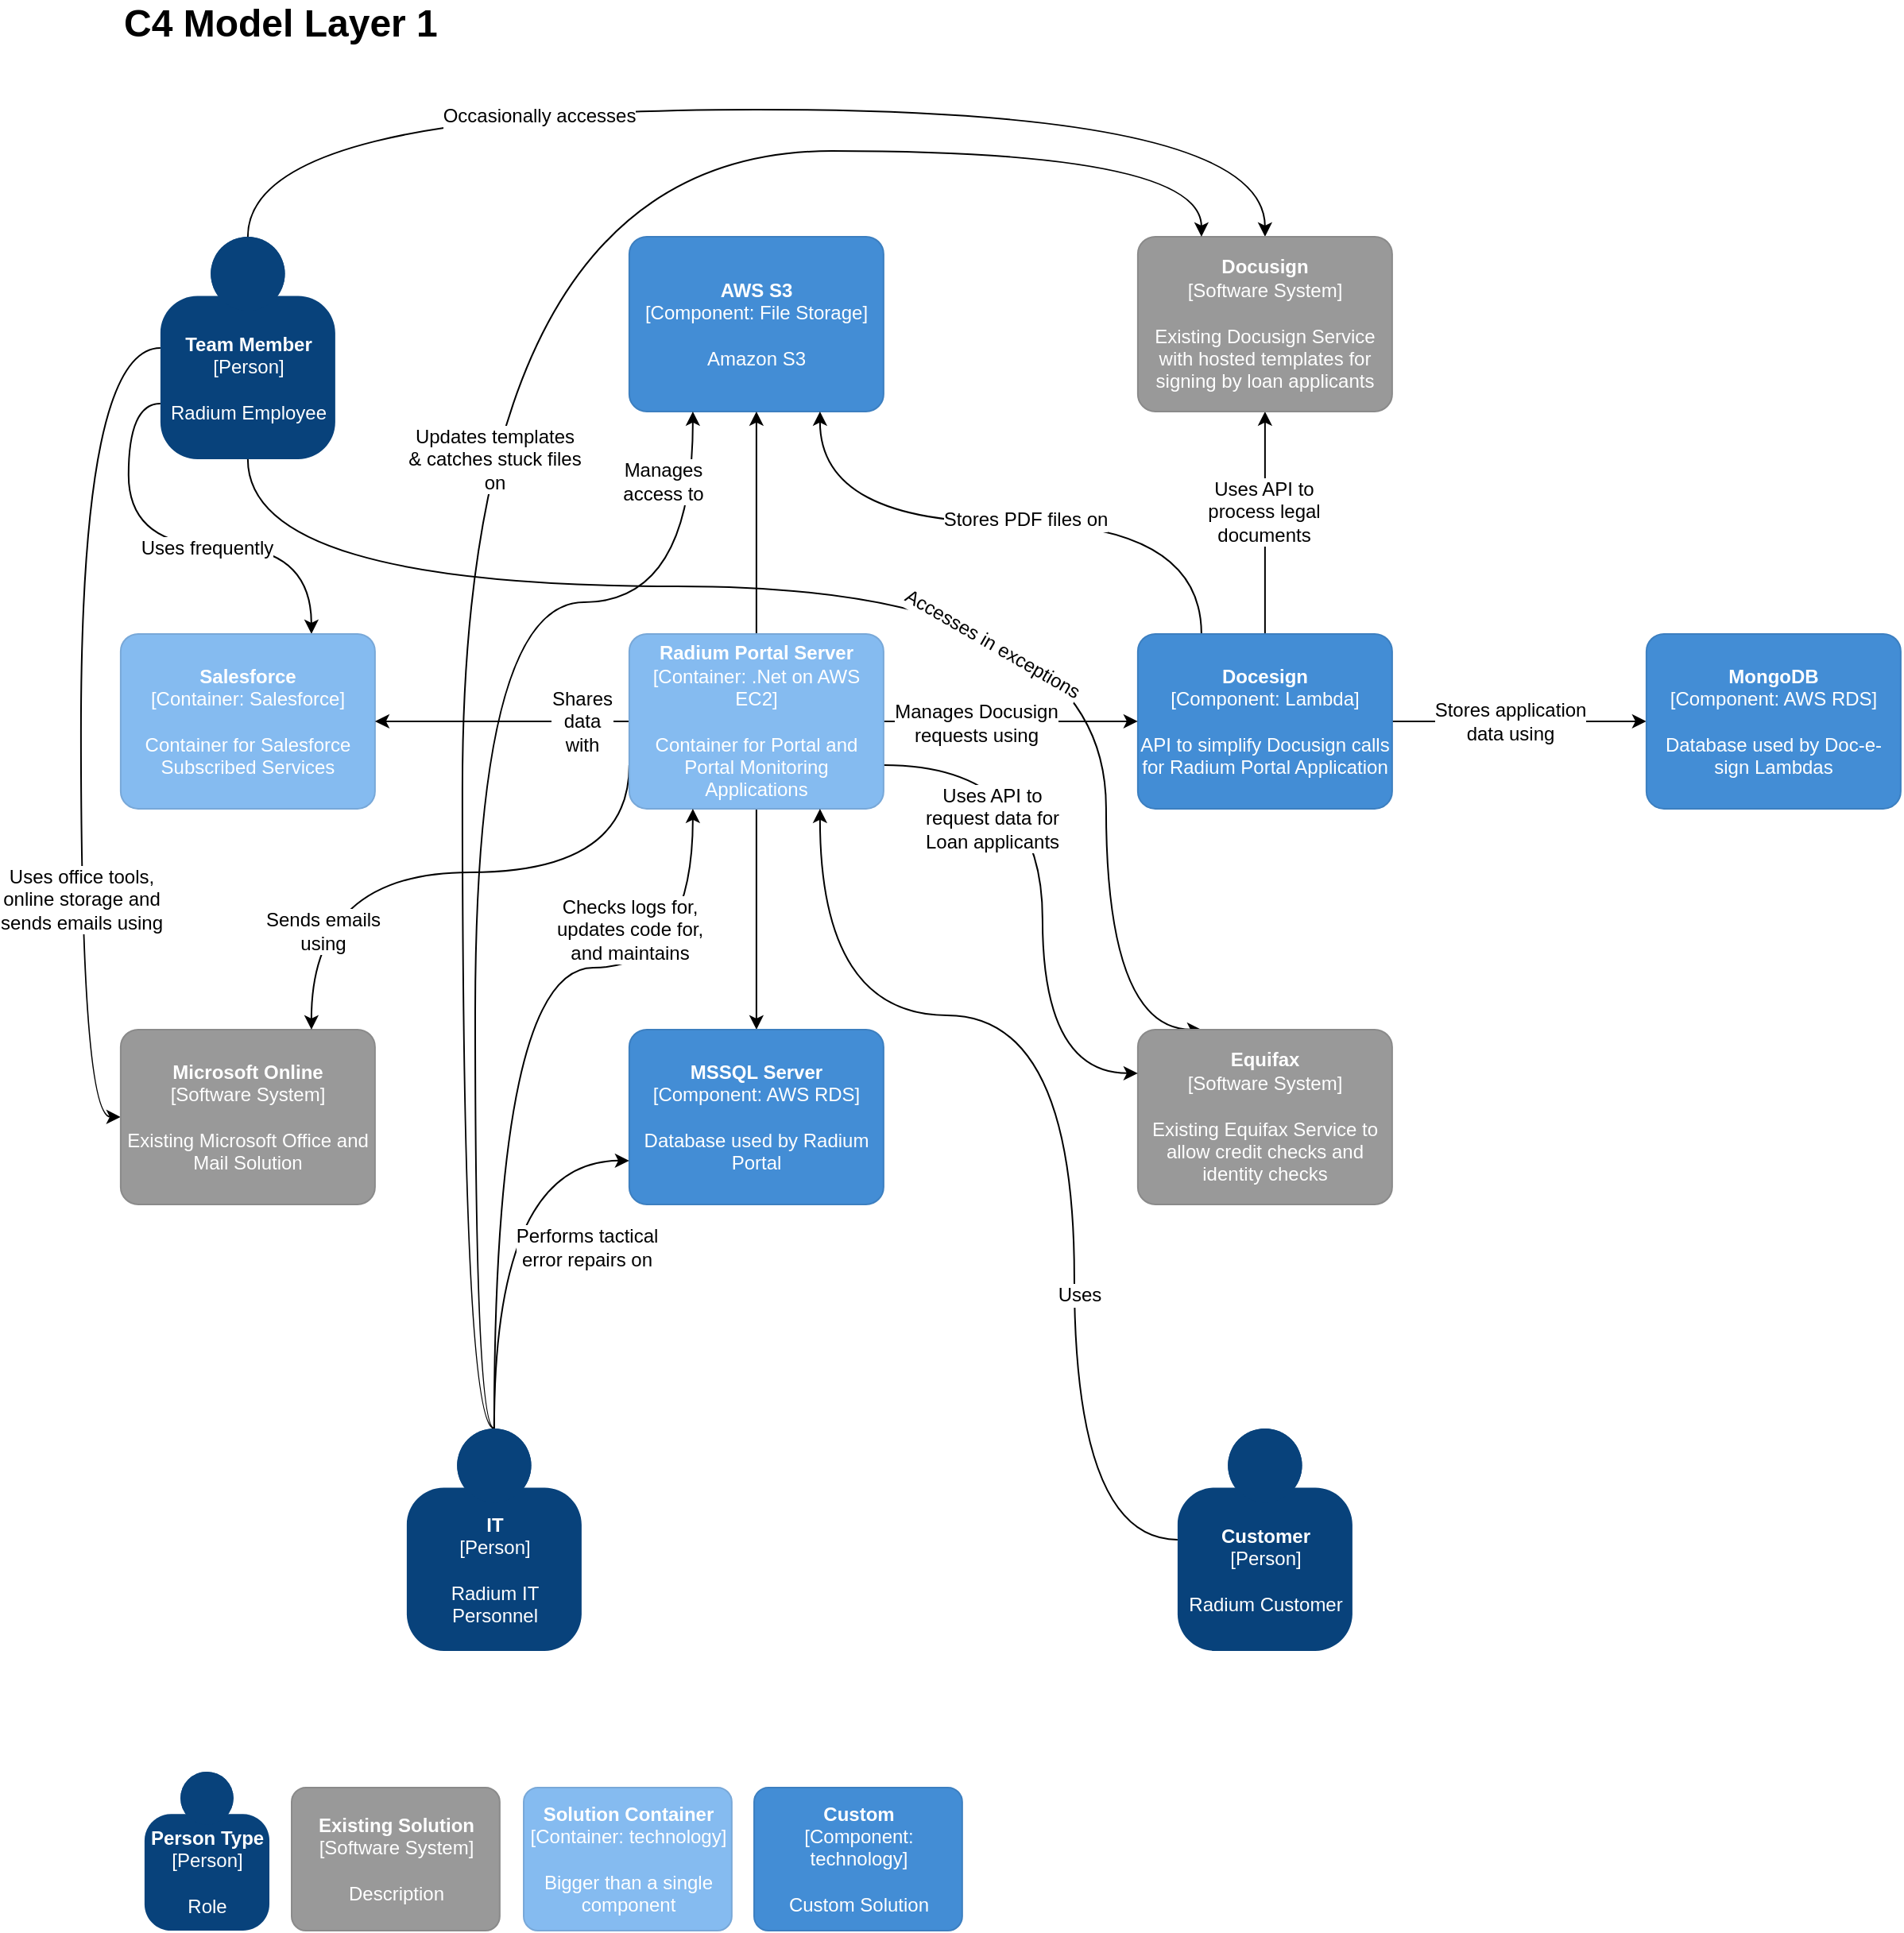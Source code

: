 <mxfile version="13.9.9" type="github" pages="2">
  <diagram id="6a731a19-8d31-9384-78a2-239565b7b9f0" name="Layer 1">
    <mxGraphModel dx="2564" dy="1909" grid="1" gridSize="10" guides="1" tooltips="1" connect="1" arrows="1" fold="1" page="1" pageScale="1" pageWidth="1169" pageHeight="827" background="#ffffff" math="0" shadow="0">
      <root>
        <mxCell id="0" />
        <mxCell id="1" parent="0" />
        <mxCell id="bhuwDCWxhDeShvpSnMYi-29" style="edgeStyle=orthogonalEdgeStyle;curved=1;rounded=0;orthogonalLoop=1;jettySize=auto;html=1;exitX=0;exitY=0.75;exitDx=0;exitDy=0;exitPerimeter=0;entryX=0.75;entryY=0;entryDx=0;entryDy=0;entryPerimeter=0;startArrow=none;startFill=0;endArrow=classic;endFill=1;" edge="1" parent="1" source="IgGYjZkhIUAj17sx0JQ3-1780" target="IgGYjZkhIUAj17sx0JQ3-1794">
          <mxGeometry relative="1" as="geometry" />
        </mxCell>
        <mxCell id="PBUgpTxRqVu0yyWiaOzw-13" value="Uses frequently" style="edgeLabel;html=1;align=center;verticalAlign=middle;resizable=0;points=[];fontSize=12;" vertex="1" connectable="0" parent="bhuwDCWxhDeShvpSnMYi-29">
          <mxGeometry x="-0.105" y="15" relative="1" as="geometry">
            <mxPoint x="33.52" y="16.12" as="offset" />
          </mxGeometry>
        </mxCell>
        <mxCell id="bhuwDCWxhDeShvpSnMYi-30" style="edgeStyle=orthogonalEdgeStyle;curved=1;rounded=0;orthogonalLoop=1;jettySize=auto;html=1;exitX=0.5;exitY=1;exitDx=0;exitDy=0;exitPerimeter=0;entryX=0.25;entryY=0;entryDx=0;entryDy=0;entryPerimeter=0;startArrow=none;startFill=0;endArrow=classic;endFill=1;" edge="1" parent="1" source="IgGYjZkhIUAj17sx0JQ3-1780" target="IgGYjZkhIUAj17sx0JQ3-1792">
          <mxGeometry relative="1" as="geometry">
            <Array as="points">
              <mxPoint x="116.94" y="-256.06" />
              <mxPoint x="656.94" y="-256.06" />
              <mxPoint x="656.94" y="22.94" />
            </Array>
          </mxGeometry>
        </mxCell>
        <mxCell id="PBUgpTxRqVu0yyWiaOzw-3" value="Accesses in exceptions" style="edgeLabel;html=1;align=center;verticalAlign=middle;resizable=0;points=[];fontSize=12;rotation=30;" vertex="1" connectable="0" parent="bhuwDCWxhDeShvpSnMYi-30">
          <mxGeometry x="0.094" y="-22" relative="1" as="geometry">
            <mxPoint x="23.41" y="14.06" as="offset" />
          </mxGeometry>
        </mxCell>
        <mxCell id="bhuwDCWxhDeShvpSnMYi-33" style="edgeStyle=orthogonalEdgeStyle;curved=1;rounded=0;orthogonalLoop=1;jettySize=auto;html=1;exitX=0.5;exitY=0;exitDx=0;exitDy=0;exitPerimeter=0;entryX=0.5;entryY=0;entryDx=0;entryDy=0;entryPerimeter=0;startArrow=none;startFill=0;endArrow=classic;endFill=1;" edge="1" parent="1" source="IgGYjZkhIUAj17sx0JQ3-1780" target="IgGYjZkhIUAj17sx0JQ3-1791">
          <mxGeometry relative="1" as="geometry">
            <Array as="points">
              <mxPoint x="116.94" y="-556.06" />
              <mxPoint x="756.94" y="-556.06" />
            </Array>
          </mxGeometry>
        </mxCell>
        <mxCell id="PBUgpTxRqVu0yyWiaOzw-10" value="Occasionally accesses" style="edgeLabel;html=1;align=center;verticalAlign=middle;resizable=0;points=[];fontSize=12;" vertex="1" connectable="0" parent="bhuwDCWxhDeShvpSnMYi-33">
          <mxGeometry x="0.208" y="-4" relative="1" as="geometry">
            <mxPoint x="-220.41" as="offset" />
          </mxGeometry>
        </mxCell>
        <mxCell id="PBUgpTxRqVu0yyWiaOzw-1" style="edgeStyle=orthogonalEdgeStyle;curved=1;rounded=0;orthogonalLoop=1;jettySize=auto;html=1;exitX=0;exitY=0.5;exitDx=0;exitDy=0;exitPerimeter=0;entryX=0;entryY=0.5;entryDx=0;entryDy=0;entryPerimeter=0;startArrow=none;startFill=0;endArrow=classic;endFill=1;fontSize=24;" edge="1" parent="1" source="IgGYjZkhIUAj17sx0JQ3-1780" target="IgGYjZkhIUAj17sx0JQ3-1793">
          <mxGeometry relative="1" as="geometry">
            <Array as="points">
              <mxPoint x="11.94" y="-406" />
              <mxPoint x="11.94" y="78" />
            </Array>
          </mxGeometry>
        </mxCell>
        <mxCell id="PBUgpTxRqVu0yyWiaOzw-12" value="Uses office tools,&lt;br&gt;online storage and&lt;br&gt;sends emails using" style="edgeLabel;html=1;align=center;verticalAlign=middle;resizable=0;points=[];fontSize=12;" vertex="1" connectable="0" parent="PBUgpTxRqVu0yyWiaOzw-1">
          <mxGeometry x="0.461" relative="1" as="geometry">
            <mxPoint y="-12.12" as="offset" />
          </mxGeometry>
        </mxCell>
        <object placeholders="1" c4Name="Team Member" c4Type="Person" c4Description="Radium Employee" label="&lt;b&gt;%c4Name%&lt;/b&gt;&lt;div&gt;[%c4Type%]&lt;/div&gt;&lt;br&gt;&lt;div&gt;%c4Description%&lt;/div&gt;" id="IgGYjZkhIUAj17sx0JQ3-1780">
          <mxCell style="html=1;dashed=0;whitespace=wrap;fillColor=#08427b;strokeColor=none;fontColor=#ffffff;shape=mxgraph.c4.person;align=center;metaEdit=1;points=[[0.5,0,0],[1,0.5,0],[1,0.75,0],[0.75,1,0],[0.5,1,0],[0.25,1,0],[0,0.75,0],[0,0.5,0]];metaData={&quot;c4Type&quot;:{&quot;editable&quot;:false}};" vertex="1" parent="1">
            <mxGeometry x="61.94" y="-476.06" width="110.0" height="140" as="geometry" />
          </mxCell>
        </object>
        <object placeholders="1" c4Name="AWS S3" c4Type="Component" c4Technology="File Storage" c4Description="Amazon S3" label="&lt;b&gt;%c4Name%&lt;/b&gt;&lt;div&gt;[%c4Type%: %c4Technology%]&lt;/div&gt;&lt;br&gt;&lt;div&gt;%c4Description%&lt;/div&gt;" id="IgGYjZkhIUAj17sx0JQ3-1783">
          <mxCell style="rounded=1;whiteSpace=wrap;html=1;labelBackgroundColor=none;fillColor=#438DD5;fontColor=#ffffff;align=center;arcSize=10;strokeColor=#3C7FC0;metaEdit=1;metaData={&quot;c4Type&quot;:{&quot;editable&quot;:false}};points=[[0.25,0,0],[0.5,0,0],[0.75,0,0],[1,0.25,0],[1,0.5,0],[1,0.75,0],[0.75,1,0],[0.5,1,0],[0.25,1,0],[0,0.75,0],[0,0.5,0],[0,0.25,0]];" vertex="1" parent="1">
            <mxGeometry x="356.94" y="-476.06" width="160" height="110.0" as="geometry" />
          </mxCell>
        </object>
        <mxCell id="bhuwDCWxhDeShvpSnMYi-9" style="edgeStyle=orthogonalEdgeStyle;rounded=0;orthogonalLoop=1;jettySize=auto;html=1;exitX=0.5;exitY=0;exitDx=0;exitDy=0;exitPerimeter=0;entryX=0.5;entryY=1;entryDx=0;entryDy=0;entryPerimeter=0;" edge="1" parent="1" source="IgGYjZkhIUAj17sx0JQ3-1790" target="IgGYjZkhIUAj17sx0JQ3-1791">
          <mxGeometry relative="1" as="geometry" />
        </mxCell>
        <mxCell id="PBUgpTxRqVu0yyWiaOzw-18" value="Uses API to&lt;br&gt;process legal&lt;br&gt;documents" style="edgeLabel;html=1;align=center;verticalAlign=middle;resizable=0;points=[];fontSize=12;" vertex="1" connectable="0" parent="bhuwDCWxhDeShvpSnMYi-9">
          <mxGeometry x="0.084" y="1" relative="1" as="geometry">
            <mxPoint y="-1" as="offset" />
          </mxGeometry>
        </mxCell>
        <mxCell id="bhuwDCWxhDeShvpSnMYi-10" style="edgeStyle=orthogonalEdgeStyle;rounded=0;orthogonalLoop=1;jettySize=auto;html=1;exitX=1;exitY=0.5;exitDx=0;exitDy=0;exitPerimeter=0;" edge="1" parent="1" source="IgGYjZkhIUAj17sx0JQ3-1790" target="bhuwDCWxhDeShvpSnMYi-2">
          <mxGeometry relative="1" as="geometry" />
        </mxCell>
        <mxCell id="PBUgpTxRqVu0yyWiaOzw-17" value="Stores application&lt;br&gt;data using" style="edgeLabel;html=1;align=center;verticalAlign=middle;resizable=0;points=[];fontSize=12;" vertex="1" connectable="0" parent="bhuwDCWxhDeShvpSnMYi-10">
          <mxGeometry x="-0.188" relative="1" as="geometry">
            <mxPoint x="8.35" as="offset" />
          </mxGeometry>
        </mxCell>
        <mxCell id="bhuwDCWxhDeShvpSnMYi-11" style="edgeStyle=orthogonalEdgeStyle;rounded=0;orthogonalLoop=1;jettySize=auto;html=1;exitX=0.25;exitY=0;exitDx=0;exitDy=0;exitPerimeter=0;entryX=0.75;entryY=1;entryDx=0;entryDy=0;entryPerimeter=0;curved=1;" edge="1" parent="1" source="IgGYjZkhIUAj17sx0JQ3-1790" target="IgGYjZkhIUAj17sx0JQ3-1783">
          <mxGeometry relative="1" as="geometry" />
        </mxCell>
        <mxCell id="PBUgpTxRqVu0yyWiaOzw-15" value="Stores PDF files on" style="edgeLabel;html=1;align=center;verticalAlign=middle;resizable=0;points=[];fontSize=12;" vertex="1" connectable="0" parent="bhuwDCWxhDeShvpSnMYi-11">
          <mxGeometry x="-0.045" y="-2" relative="1" as="geometry">
            <mxPoint as="offset" />
          </mxGeometry>
        </mxCell>
        <object placeholders="1" c4Name="Docesign" c4Type="Component" c4Technology="Lambda" c4Description="API to simplify Docusign calls for Radium Portal Application" label="&lt;b&gt;%c4Name%&lt;/b&gt;&lt;div&gt;[%c4Type%: %c4Technology%]&lt;/div&gt;&lt;br&gt;&lt;div&gt;%c4Description%&lt;/div&gt;" id="IgGYjZkhIUAj17sx0JQ3-1790">
          <mxCell style="rounded=1;whiteSpace=wrap;html=1;labelBackgroundColor=none;fillColor=#438DD5;fontColor=#ffffff;align=center;arcSize=10;strokeColor=#3C7FC0;metaEdit=1;metaData={&quot;c4Type&quot;:{&quot;editable&quot;:false}};points=[[0.25,0,0],[0.5,0,0],[0.75,0,0],[1,0.25,0],[1,0.5,0],[1,0.75,0],[0.75,1,0],[0.5,1,0],[0.25,1,0],[0,0.75,0],[0,0.5,0],[0,0.25,0]];" vertex="1" parent="1">
            <mxGeometry x="676.94" y="-226.06" width="160" height="110.0" as="geometry" />
          </mxCell>
        </object>
        <object placeholders="1" c4Name="Docusign" c4Type="Software System" c4Description="Existing Docusign Service with hosted templates for signing by loan applicants" label="&lt;b&gt;%c4Name%&lt;/b&gt;&lt;div&gt;[%c4Type%]&lt;/div&gt;&lt;br&gt;&lt;div&gt;%c4Description%&lt;/div&gt;" id="IgGYjZkhIUAj17sx0JQ3-1791">
          <mxCell style="rounded=1;whiteSpace=wrap;html=1;labelBackgroundColor=none;fillColor=#999999;fontColor=#ffffff;align=center;arcSize=10;strokeColor=#8A8A8A;metaEdit=1;metaData={&quot;c4Type&quot;:{&quot;editable&quot;:false}};points=[[0.25,0,0],[0.5,0,0],[0.75,0,0],[1,0.25,0],[1,0.5,0],[1,0.75,0],[0.75,1,0],[0.5,1,0],[0.25,1,0],[0,0.75,0],[0,0.5,0],[0,0.25,0]];" vertex="1" parent="1">
            <mxGeometry x="676.94" y="-476.06" width="160" height="110.0" as="geometry" />
          </mxCell>
        </object>
        <object placeholders="1" c4Name="Equifax" c4Type="Software System" c4Description="Existing Equifax Service to allow credit checks and identity checks" label="&lt;b&gt;%c4Name%&lt;/b&gt;&lt;div&gt;[%c4Type%]&lt;/div&gt;&lt;br&gt;&lt;div&gt;%c4Description%&lt;/div&gt;" id="IgGYjZkhIUAj17sx0JQ3-1792">
          <mxCell style="rounded=1;whiteSpace=wrap;html=1;labelBackgroundColor=none;fillColor=#999999;fontColor=#ffffff;align=center;arcSize=10;strokeColor=#8A8A8A;metaEdit=1;metaData={&quot;c4Type&quot;:{&quot;editable&quot;:false}};points=[[0.25,0,0],[0.5,0,0],[0.75,0,0],[1,0.25,0],[1,0.5,0],[1,0.75,0],[0.75,1,0],[0.5,1,0],[0.25,1,0],[0,0.75,0],[0,0.5,0],[0,0.25,0]];" vertex="1" parent="1">
            <mxGeometry x="676.94" y="22.94" width="160" height="110.0" as="geometry" />
          </mxCell>
        </object>
        <object placeholders="1" c4Name="Microsoft Online" c4Type="Software System" c4Description="Existing Microsoft Office and Mail Solution" label="&lt;b&gt;%c4Name%&lt;/b&gt;&lt;div&gt;[%c4Type%]&lt;/div&gt;&lt;br&gt;&lt;div&gt;%c4Description%&lt;/div&gt;" id="IgGYjZkhIUAj17sx0JQ3-1793">
          <mxCell style="rounded=1;whiteSpace=wrap;html=1;labelBackgroundColor=none;fillColor=#999999;fontColor=#ffffff;align=center;arcSize=10;strokeColor=#8A8A8A;metaEdit=1;metaData={&quot;c4Type&quot;:{&quot;editable&quot;:false}};points=[[0.25,0,0],[0.5,0,0],[0.75,0,0],[1,0.25,0],[1,0.5,0],[1,0.75,0],[0.75,1,0],[0.5,1,0],[0.25,1,0],[0,0.75,0],[0,0.5,0],[0,0.25,0]];" vertex="1" parent="1">
            <mxGeometry x="36.94" y="22.94" width="160" height="110.0" as="geometry" />
          </mxCell>
        </object>
        <object placeholders="1" c4Name="Salesforce" c4Type="Container" c4Technology="Salesforce" c4Description="Container for Salesforce Subscribed Services" label="&lt;b&gt;%c4Name%&lt;/b&gt;&lt;div&gt;[%c4Type%: %c4Technology%]&lt;/div&gt;&lt;br&gt;&lt;div&gt;%c4Description%&lt;/div&gt;" id="IgGYjZkhIUAj17sx0JQ3-1794">
          <mxCell style="rounded=1;whiteSpace=wrap;html=1;labelBackgroundColor=none;fillColor=#85BBF0;fontColor=#ffffff;align=center;arcSize=10;strokeColor=#78A8D8;metaEdit=1;metaData={&quot;c4Type&quot;:{&quot;editable&quot;:false}};points=[[0.25,0,0],[0.5,0,0],[0.75,0,0],[1,0.25,0],[1,0.5,0],[1,0.75,0],[0.75,1,0],[0.5,1,0],[0.25,1,0],[0,0.75,0],[0,0.5,0],[0,0.25,0]];" vertex="1" parent="1">
            <mxGeometry x="36.94" y="-226.06" width="160" height="110.0" as="geometry" />
          </mxCell>
        </object>
        <object placeholders="1" c4Name="MongoDB" c4Type="Component" c4Technology="AWS RDS" c4Description="Database used by Doc-e-sign Lambdas" label="&lt;b&gt;%c4Name%&lt;/b&gt;&lt;div&gt;[%c4Type%: %c4Technology%]&lt;/div&gt;&lt;br&gt;&lt;div&gt;%c4Description%&lt;/div&gt;" id="bhuwDCWxhDeShvpSnMYi-2">
          <mxCell style="rounded=1;whiteSpace=wrap;html=1;labelBackgroundColor=none;fillColor=#438DD5;fontColor=#ffffff;align=center;arcSize=10;strokeColor=#3C7FC0;metaEdit=1;metaData={&quot;c4Type&quot;:{&quot;editable&quot;:false}};points=[[0.25,0,0],[0.5,0,0],[0.75,0,0],[1,0.25,0],[1,0.5,0],[1,0.75,0],[0.75,1,0],[0.5,1,0],[0.25,1,0],[0,0.75,0],[0,0.5,0],[0,0.25,0]];" vertex="1" parent="1">
            <mxGeometry x="996.94" y="-226.06" width="160" height="110.0" as="geometry" />
          </mxCell>
        </object>
        <mxCell id="bhuwDCWxhDeShvpSnMYi-6" style="edgeStyle=orthogonalEdgeStyle;rounded=0;orthogonalLoop=1;jettySize=auto;html=1;entryX=0.5;entryY=1;entryDx=0;entryDy=0;entryPerimeter=0;startArrow=classic;startFill=1;endArrow=none;endFill=0;" edge="1" parent="1" source="bhuwDCWxhDeShvpSnMYi-3" target="bhuwDCWxhDeShvpSnMYi-5">
          <mxGeometry relative="1" as="geometry" />
        </mxCell>
        <object placeholders="1" c4Name="MSSQL Server" c4Type="Component" c4Technology="AWS RDS" c4Description="Database used by Radium Portal" label="&lt;b&gt;%c4Name%&lt;/b&gt;&lt;div&gt;[%c4Type%: %c4Technology%]&lt;/div&gt;&lt;br&gt;&lt;div&gt;%c4Description%&lt;/div&gt;" id="bhuwDCWxhDeShvpSnMYi-3">
          <mxCell style="rounded=1;whiteSpace=wrap;html=1;labelBackgroundColor=none;fillColor=#438DD5;fontColor=#ffffff;align=center;arcSize=10;strokeColor=#3C7FC0;metaEdit=1;metaData={&quot;c4Type&quot;:{&quot;editable&quot;:false}};points=[[0.25,0,0],[0.5,0,0],[0.75,0,0],[1,0.25,0],[1,0.5,0],[1,0.75,0],[0.75,1,0],[0.5,1,0],[0.25,1,0],[0,0.75,0],[0,0.5,0],[0,0.25,0]];" vertex="1" parent="1">
            <mxGeometry x="356.94" y="22.94" width="160" height="110.0" as="geometry" />
          </mxCell>
        </object>
        <mxCell id="bhuwDCWxhDeShvpSnMYi-7" style="edgeStyle=orthogonalEdgeStyle;rounded=0;orthogonalLoop=1;jettySize=auto;html=1;exitX=1;exitY=0.5;exitDx=0;exitDy=0;exitPerimeter=0;" edge="1" parent="1" source="bhuwDCWxhDeShvpSnMYi-5" target="IgGYjZkhIUAj17sx0JQ3-1790">
          <mxGeometry relative="1" as="geometry" />
        </mxCell>
        <mxCell id="PBUgpTxRqVu0yyWiaOzw-16" value="Manages Docusign&lt;br&gt;requests using" style="edgeLabel;html=1;align=center;verticalAlign=middle;resizable=0;points=[];fontSize=12;" vertex="1" connectable="0" parent="bhuwDCWxhDeShvpSnMYi-7">
          <mxGeometry x="-0.277" y="-1" relative="1" as="geometry">
            <mxPoint as="offset" />
          </mxGeometry>
        </mxCell>
        <mxCell id="bhuwDCWxhDeShvpSnMYi-8" style="edgeStyle=orthogonalEdgeStyle;rounded=0;orthogonalLoop=1;jettySize=auto;html=1;exitX=0.5;exitY=0;exitDx=0;exitDy=0;exitPerimeter=0;" edge="1" parent="1" source="bhuwDCWxhDeShvpSnMYi-5" target="IgGYjZkhIUAj17sx0JQ3-1783">
          <mxGeometry relative="1" as="geometry" />
        </mxCell>
        <mxCell id="bhuwDCWxhDeShvpSnMYi-12" style="edgeStyle=orthogonalEdgeStyle;curved=1;rounded=0;orthogonalLoop=1;jettySize=auto;html=1;exitX=1;exitY=0.75;exitDx=0;exitDy=0;exitPerimeter=0;entryX=0;entryY=0.25;entryDx=0;entryDy=0;entryPerimeter=0;" edge="1" parent="1" source="bhuwDCWxhDeShvpSnMYi-5" target="IgGYjZkhIUAj17sx0JQ3-1792">
          <mxGeometry relative="1" as="geometry">
            <Array as="points">
              <mxPoint x="616.94" y="-143.06" />
              <mxPoint x="616.94" y="50.94" />
            </Array>
          </mxGeometry>
        </mxCell>
        <mxCell id="PBUgpTxRqVu0yyWiaOzw-4" value="Uses API to&lt;br&gt;request data for&lt;br&gt;Loan applicants" style="edgeLabel;html=1;align=center;verticalAlign=middle;resizable=0;points=[];fontSize=12;" vertex="1" connectable="0" parent="bhuwDCWxhDeShvpSnMYi-12">
          <mxGeometry x="-0.047" y="-2" relative="1" as="geometry">
            <mxPoint x="-29.88" y="-34.7" as="offset" />
          </mxGeometry>
        </mxCell>
        <mxCell id="bhuwDCWxhDeShvpSnMYi-13" style="edgeStyle=orthogonalEdgeStyle;curved=1;rounded=0;orthogonalLoop=1;jettySize=auto;html=1;exitX=0;exitY=0.5;exitDx=0;exitDy=0;exitPerimeter=0;entryX=1;entryY=0.5;entryDx=0;entryDy=0;entryPerimeter=0;startArrow=none;startFill=0;endArrow=classic;endFill=1;" edge="1" parent="1" source="bhuwDCWxhDeShvpSnMYi-5" target="IgGYjZkhIUAj17sx0JQ3-1794">
          <mxGeometry relative="1" as="geometry" />
        </mxCell>
        <mxCell id="PBUgpTxRqVu0yyWiaOzw-14" value="Shares&lt;br&gt;data&lt;br&gt;with" style="edgeLabel;html=1;align=center;verticalAlign=middle;resizable=0;points=[];fontSize=12;" vertex="1" connectable="0" parent="bhuwDCWxhDeShvpSnMYi-13">
          <mxGeometry x="-0.488" y="-1" relative="1" as="geometry">
            <mxPoint x="11.18" y="1" as="offset" />
          </mxGeometry>
        </mxCell>
        <mxCell id="bhuwDCWxhDeShvpSnMYi-14" style="edgeStyle=orthogonalEdgeStyle;curved=1;rounded=0;orthogonalLoop=1;jettySize=auto;html=1;exitX=0;exitY=0.75;exitDx=0;exitDy=0;exitPerimeter=0;entryX=0.75;entryY=0;entryDx=0;entryDy=0;entryPerimeter=0;startArrow=none;startFill=0;endArrow=classic;endFill=1;" edge="1" parent="1" source="bhuwDCWxhDeShvpSnMYi-5" target="IgGYjZkhIUAj17sx0JQ3-1793">
          <mxGeometry relative="1" as="geometry">
            <Array as="points">
              <mxPoint x="356.94" y="-76.06" />
              <mxPoint x="156.94" y="-76.06" />
            </Array>
          </mxGeometry>
        </mxCell>
        <mxCell id="PBUgpTxRqVu0yyWiaOzw-11" value="Sends emails&lt;br&gt;using" style="edgeLabel;html=1;align=center;verticalAlign=middle;resizable=0;points=[];fontSize=12;" vertex="1" connectable="0" parent="bhuwDCWxhDeShvpSnMYi-14">
          <mxGeometry x="0.768" y="7" relative="1" as="geometry">
            <mxPoint y="-19.97" as="offset" />
          </mxGeometry>
        </mxCell>
        <object placeholders="1" c4Name="Radium Portal Server" c4Type="Container" c4Technology=".Net on AWS EC2" c4Description="Container for Portal and Portal Monitoring Applications" label="&lt;b&gt;%c4Name%&lt;/b&gt;&lt;div&gt;[%c4Type%: %c4Technology%]&lt;/div&gt;&lt;br&gt;&lt;div&gt;%c4Description%&lt;/div&gt;" id="bhuwDCWxhDeShvpSnMYi-5">
          <mxCell style="rounded=1;whiteSpace=wrap;html=1;labelBackgroundColor=none;fillColor=#85BBF0;fontColor=#ffffff;align=center;arcSize=10;strokeColor=#78A8D8;metaEdit=1;metaData={&quot;c4Type&quot;:{&quot;editable&quot;:false}};points=[[0.25,0,0],[0.5,0,0],[0.75,0,0],[1,0.25,0],[1,0.5,0],[1,0.75,0],[0.75,1,0],[0.5,1,0],[0.25,1,0],[0,0.75,0],[0,0.5,0],[0,0.25,0]];" vertex="1" parent="1">
            <mxGeometry x="356.94" y="-226.06" width="160" height="110.0" as="geometry" />
          </mxCell>
        </object>
        <mxCell id="bhuwDCWxhDeShvpSnMYi-32" style="edgeStyle=orthogonalEdgeStyle;curved=1;rounded=0;orthogonalLoop=1;jettySize=auto;html=1;exitX=0;exitY=0.5;exitDx=0;exitDy=0;exitPerimeter=0;entryX=0.75;entryY=1;entryDx=0;entryDy=0;entryPerimeter=0;startArrow=none;startFill=0;endArrow=classic;endFill=1;" edge="1" parent="1" source="bhuwDCWxhDeShvpSnMYi-15" target="bhuwDCWxhDeShvpSnMYi-5">
          <mxGeometry relative="1" as="geometry">
            <Array as="points">
              <mxPoint x="636.94" y="343.94" />
              <mxPoint x="636.94" y="13.94" />
              <mxPoint x="476.94" y="13.94" />
            </Array>
          </mxGeometry>
        </mxCell>
        <mxCell id="PBUgpTxRqVu0yyWiaOzw-5" value="Uses" style="edgeLabel;html=1;align=center;verticalAlign=middle;resizable=0;points=[];fontSize=12;" vertex="1" connectable="0" parent="bhuwDCWxhDeShvpSnMYi-32">
          <mxGeometry x="0.028" y="20" relative="1" as="geometry">
            <mxPoint x="23.06" y="132.82" as="offset" />
          </mxGeometry>
        </mxCell>
        <object placeholders="1" c4Name="Customer" c4Type="Person" c4Description="Radium Customer" label="&lt;b&gt;%c4Name%&lt;/b&gt;&lt;div&gt;[%c4Type%]&lt;/div&gt;&lt;br&gt;&lt;div&gt;%c4Description%&lt;/div&gt;" id="bhuwDCWxhDeShvpSnMYi-15">
          <mxCell style="html=1;dashed=0;whitespace=wrap;fillColor=#08427b;strokeColor=none;fontColor=#ffffff;shape=mxgraph.c4.person;align=center;metaEdit=1;points=[[0.5,0,0],[1,0.5,0],[1,0.75,0],[0.75,1,0],[0.5,1,0],[0.25,1,0],[0,0.75,0],[0,0.5,0]];metaData={&quot;c4Type&quot;:{&quot;editable&quot;:false}};" vertex="1" parent="1">
            <mxGeometry x="701.94" y="273.94" width="110.0" height="140" as="geometry" />
          </mxCell>
        </object>
        <mxCell id="bhuwDCWxhDeShvpSnMYi-17" style="edgeStyle=orthogonalEdgeStyle;curved=1;rounded=0;orthogonalLoop=1;jettySize=auto;html=1;exitX=0.5;exitY=0;exitDx=0;exitDy=0;exitPerimeter=0;entryX=0;entryY=0.75;entryDx=0;entryDy=0;entryPerimeter=0;startArrow=none;startFill=0;endArrow=classic;endFill=1;" edge="1" parent="1" source="bhuwDCWxhDeShvpSnMYi-16" target="bhuwDCWxhDeShvpSnMYi-3">
          <mxGeometry relative="1" as="geometry" />
        </mxCell>
        <mxCell id="PBUgpTxRqVu0yyWiaOzw-6" value="Performs tactical&lt;br&gt;error repairs on" style="edgeLabel;html=1;align=center;verticalAlign=middle;resizable=0;points=[];fontSize=12;" vertex="1" connectable="0" parent="bhuwDCWxhDeShvpSnMYi-17">
          <mxGeometry x="-0.16" y="-13" relative="1" as="geometry">
            <mxPoint x="45.06" y="-8.06" as="offset" />
          </mxGeometry>
        </mxCell>
        <mxCell id="bhuwDCWxhDeShvpSnMYi-18" style="edgeStyle=orthogonalEdgeStyle;curved=1;rounded=0;orthogonalLoop=1;jettySize=auto;html=1;exitX=0.5;exitY=0;exitDx=0;exitDy=0;exitPerimeter=0;entryX=0.25;entryY=1;entryDx=0;entryDy=0;entryPerimeter=0;startArrow=none;startFill=0;endArrow=classic;endFill=1;" edge="1" parent="1" source="bhuwDCWxhDeShvpSnMYi-16" target="bhuwDCWxhDeShvpSnMYi-5">
          <mxGeometry relative="1" as="geometry">
            <Array as="points">
              <mxPoint x="271.94" y="-16.06" />
              <mxPoint x="396.94" y="-16.06" />
            </Array>
          </mxGeometry>
        </mxCell>
        <mxCell id="PBUgpTxRqVu0yyWiaOzw-7" value="Checks logs for,&lt;br&gt;updates code for,&lt;br&gt;and maintains" style="edgeLabel;html=1;align=center;verticalAlign=middle;resizable=0;points=[];fontSize=12;" vertex="1" connectable="0" parent="bhuwDCWxhDeShvpSnMYi-18">
          <mxGeometry x="0.401" y="-2" relative="1" as="geometry">
            <mxPoint x="13.82" y="-25.94" as="offset" />
          </mxGeometry>
        </mxCell>
        <mxCell id="bhuwDCWxhDeShvpSnMYi-19" style="edgeStyle=orthogonalEdgeStyle;curved=1;rounded=0;orthogonalLoop=1;jettySize=auto;html=1;exitX=0.5;exitY=0;exitDx=0;exitDy=0;exitPerimeter=0;entryX=0.25;entryY=1;entryDx=0;entryDy=0;entryPerimeter=0;startArrow=none;startFill=0;endArrow=classic;endFill=1;" edge="1" parent="1" source="bhuwDCWxhDeShvpSnMYi-16" target="IgGYjZkhIUAj17sx0JQ3-1783">
          <mxGeometry relative="1" as="geometry">
            <Array as="points">
              <mxPoint x="260" y="274" />
              <mxPoint x="260" y="-246" />
              <mxPoint x="397" y="-246" />
            </Array>
          </mxGeometry>
        </mxCell>
        <mxCell id="PBUgpTxRqVu0yyWiaOzw-8" value="Manages&lt;br&gt;access&amp;nbsp;to" style="edgeLabel;html=1;align=center;verticalAlign=middle;resizable=0;points=[];fontSize=12;" vertex="1" connectable="0" parent="bhuwDCWxhDeShvpSnMYi-19">
          <mxGeometry x="0.238" y="-27" relative="1" as="geometry">
            <mxPoint x="91.06" y="-119.82" as="offset" />
          </mxGeometry>
        </mxCell>
        <mxCell id="bhuwDCWxhDeShvpSnMYi-35" style="edgeStyle=orthogonalEdgeStyle;curved=1;rounded=0;orthogonalLoop=1;jettySize=auto;html=1;exitX=0.5;exitY=0;exitDx=0;exitDy=0;exitPerimeter=0;entryX=0.25;entryY=0;entryDx=0;entryDy=0;entryPerimeter=0;startArrow=none;startFill=0;endArrow=classic;endFill=1;" edge="1" parent="1" source="bhuwDCWxhDeShvpSnMYi-16" target="IgGYjZkhIUAj17sx0JQ3-1791">
          <mxGeometry relative="1" as="geometry">
            <Array as="points">
              <mxPoint x="251.94" y="274" />
              <mxPoint x="251.94" y="-530" />
              <mxPoint x="716.94" y="-530" />
            </Array>
          </mxGeometry>
        </mxCell>
        <mxCell id="PBUgpTxRqVu0yyWiaOzw-9" value="Updates templates&lt;br&gt;&amp;amp; catches stuck files&lt;br&gt;on" style="edgeLabel;html=1;align=center;verticalAlign=middle;resizable=0;points=[];fontSize=12;" vertex="1" connectable="0" parent="bhuwDCWxhDeShvpSnMYi-35">
          <mxGeometry x="0.029" y="-42" relative="1" as="geometry">
            <mxPoint x="-22" y="60.59" as="offset" />
          </mxGeometry>
        </mxCell>
        <object placeholders="1" c4Name="IT" c4Type="Person" c4Description="Radium IT&#xa;Personnel" label="&lt;b&gt;%c4Name%&lt;/b&gt;&lt;div&gt;[%c4Type%]&lt;/div&gt;&lt;br&gt;&lt;div&gt;%c4Description%&lt;/div&gt;" id="bhuwDCWxhDeShvpSnMYi-16">
          <mxCell style="html=1;dashed=0;whitespace=wrap;fillColor=#08427b;strokeColor=none;fontColor=#ffffff;shape=mxgraph.c4.person;align=center;metaEdit=1;points=[[0.5,0,0],[1,0.5,0],[1,0.75,0],[0.75,1,0],[0.5,1,0],[0.25,1,0],[0,0.75,0],[0,0.5,0]];metaData={&quot;c4Type&quot;:{&quot;editable&quot;:false}};" vertex="1" parent="1">
            <mxGeometry x="216.94" y="273.94" width="110.0" height="140" as="geometry" />
          </mxCell>
        </object>
        <object placeholders="1" c4Name="Existing Solution" c4Type="Software System" c4Description="Description" label="&lt;b&gt;%c4Name%&lt;/b&gt;&lt;div&gt;[%c4Type%]&lt;/div&gt;&lt;br&gt;&lt;div&gt;%c4Description%&lt;/div&gt;" id="bhuwDCWxhDeShvpSnMYi-36">
          <mxCell style="rounded=1;whiteSpace=wrap;html=1;labelBackgroundColor=none;fillColor=#999999;fontColor=#ffffff;align=center;arcSize=10;strokeColor=#8A8A8A;metaEdit=1;metaData={&quot;c4Type&quot;:{&quot;editable&quot;:false}};points=[[0.25,0,0],[0.5,0,0],[0.75,0,0],[1,0.25,0],[1,0.5,0],[1,0.75,0],[0.75,1,0],[0.5,1,0],[0.25,1,0],[0,0.75,0],[0,0.5,0],[0,0.25,0]];" vertex="1" parent="1">
            <mxGeometry x="144.51" y="500" width="130.91" height="90" as="geometry" />
          </mxCell>
        </object>
        <object placeholders="1" c4Name="Custom" c4Type="Component" c4Technology="technology" c4Description="Custom Solution" label="&lt;b&gt;%c4Name%&lt;/b&gt;&lt;div&gt;[%c4Type%: %c4Technology%]&lt;/div&gt;&lt;br&gt;&lt;div&gt;%c4Description%&lt;/div&gt;" id="bhuwDCWxhDeShvpSnMYi-37">
          <mxCell style="rounded=1;whiteSpace=wrap;html=1;labelBackgroundColor=none;fillColor=#438DD5;fontColor=#ffffff;align=center;arcSize=10;strokeColor=#3C7FC0;metaEdit=1;metaData={&quot;c4Type&quot;:{&quot;editable&quot;:false}};points=[[0.25,0,0],[0.5,0,0],[0.75,0,0],[1,0.25,0],[1,0.5,0],[1,0.75,0],[0.75,1,0],[0.5,1,0],[0.25,1,0],[0,0.75,0],[0,0.5,0],[0,0.25,0]];" vertex="1" parent="1">
            <mxGeometry x="435.51" y="500" width="130.91" height="90" as="geometry" />
          </mxCell>
        </object>
        <object placeholders="1" c4Name="Solution Container" c4Type="Container" c4Technology="technology" c4Description="Bigger than a single component" label="&lt;b&gt;%c4Name%&lt;/b&gt;&lt;div&gt;[%c4Type%: %c4Technology%]&lt;/div&gt;&lt;br&gt;&lt;div&gt;%c4Description%&lt;/div&gt;" id="bhuwDCWxhDeShvpSnMYi-38">
          <mxCell style="rounded=1;whiteSpace=wrap;html=1;labelBackgroundColor=none;fillColor=#85BBF0;fontColor=#ffffff;align=center;arcSize=10;strokeColor=#78A8D8;metaEdit=1;metaData={&quot;c4Type&quot;:{&quot;editable&quot;:false}};points=[[0.25,0,0],[0.5,0,0],[0.75,0,0],[1,0.25,0],[1,0.5,0],[1,0.75,0],[0.75,1,0],[0.5,1,0],[0.25,1,0],[0,0.75,0],[0,0.5,0],[0,0.25,0]];" vertex="1" parent="1">
            <mxGeometry x="290.51" y="500" width="130.91" height="90" as="geometry" />
          </mxCell>
        </object>
        <object placeholders="1" c4Name="Person Type" c4Type="Person" c4Description="Role" label="&lt;b&gt;%c4Name%&lt;/b&gt;&lt;div&gt;[%c4Type%]&lt;/div&gt;&lt;br&gt;&lt;div&gt;%c4Description%&lt;/div&gt;" id="bhuwDCWxhDeShvpSnMYi-39">
          <mxCell style="html=1;dashed=0;whitespace=wrap;fillColor=#08427b;strokeColor=none;fontColor=#ffffff;shape=mxgraph.c4.person;align=center;metaEdit=1;points=[[0.5,0,0],[1,0.5,0],[1,0.75,0],[0.75,1,0],[0.5,1,0],[0.25,1,0],[0,0.75,0],[0,0.5,0]];metaData={&quot;c4Type&quot;:{&quot;editable&quot;:false}};" vertex="1" parent="1">
            <mxGeometry x="51.94" y="490" width="78.57" height="100" as="geometry" />
          </mxCell>
        </object>
        <mxCell id="bhuwDCWxhDeShvpSnMYi-40" value="C4 Model Layer 1" style="text;html=1;strokeColor=none;fillColor=none;align=left;verticalAlign=middle;whiteSpace=wrap;rounded=0;fontStyle=1;fontSize=24;" vertex="1" parent="1">
          <mxGeometry x="36.94" y="-620" width="280.71" height="20" as="geometry" />
        </mxCell>
      </root>
    </mxGraphModel>
  </diagram>
  <diagram id="LL3lnAjem8_F_wIFWwPc" name="Portal Layer 2">
    <mxGraphModel dx="2013" dy="1939" grid="1" gridSize="10" guides="1" tooltips="1" connect="1" arrows="1" fold="1" page="1" pageScale="1" pageWidth="827" pageHeight="1169" math="0" shadow="0">
      <root>
        <mxCell id="lZ7BdgL8ppMDv0xEp2JG-0" />
        <mxCell id="lZ7BdgL8ppMDv0xEp2JG-1" parent="lZ7BdgL8ppMDv0xEp2JG-0" />
        <object placeholders="1" c4Name="AWS S3" c4Type="Component" c4Technology="File Storage" c4Description="Amazon S3" label="&lt;b&gt;%c4Name%&lt;/b&gt;&lt;div&gt;[%c4Type%: %c4Technology%]&lt;/div&gt;&lt;br&gt;&lt;div&gt;%c4Description%&lt;/div&gt;" id="M0ECKqm1ZrSgc8Ktlz5s-0">
          <mxCell style="rounded=1;whiteSpace=wrap;html=1;labelBackgroundColor=none;fillColor=#438DD5;fontColor=#ffffff;align=center;arcSize=10;strokeColor=#3C7FC0;metaEdit=1;metaData={&quot;c4Type&quot;:{&quot;editable&quot;:false}};points=[[0.25,0,0],[0.5,0,0],[0.75,0,0],[1,0.25,0],[1,0.5,0],[1,0.75,0],[0.75,1,0],[0.5,1,0],[0.25,1,0],[0,0.75,0],[0,0.5,0],[0,0.25,0]];" vertex="1" parent="lZ7BdgL8ppMDv0xEp2JG-1">
            <mxGeometry x="310" y="-470" width="160" height="110.0" as="geometry" />
          </mxCell>
        </object>
        <object placeholders="1" c4Name="Docesign" c4Type="Component" c4Technology="Lambda" c4Description="API to simplify Docusign calls for Radium Portal Application" label="&lt;b&gt;%c4Name%&lt;/b&gt;&lt;div&gt;[%c4Type%: %c4Technology%]&lt;/div&gt;&lt;br&gt;&lt;div&gt;%c4Description%&lt;/div&gt;" id="M0ECKqm1ZrSgc8Ktlz5s-1">
          <mxCell style="rounded=1;whiteSpace=wrap;html=1;labelBackgroundColor=none;fillColor=#438DD5;fontColor=#ffffff;align=center;arcSize=10;strokeColor=#3C7FC0;metaEdit=1;metaData={&quot;c4Type&quot;:{&quot;editable&quot;:false}};points=[[0.25,0,0],[0.5,0,0],[0.75,0,0],[1,0.25,0],[1,0.5,0],[1,0.75,0],[0.75,1,0],[0.5,1,0],[0.25,1,0],[0,0.75,0],[0,0.5,0],[0,0.25,0]];" vertex="1" parent="lZ7BdgL8ppMDv0xEp2JG-1">
            <mxGeometry x="630" y="-220.0" width="160" height="110.0" as="geometry" />
          </mxCell>
        </object>
        <object placeholders="1" c4Name="Equifax" c4Type="Software System" c4Description="Existing Equifax Service to allow credit checks and identity checks" label="&lt;b&gt;%c4Name%&lt;/b&gt;&lt;div&gt;[%c4Type%]&lt;/div&gt;&lt;br&gt;&lt;div&gt;%c4Description%&lt;/div&gt;" id="M0ECKqm1ZrSgc8Ktlz5s-2">
          <mxCell style="rounded=1;whiteSpace=wrap;html=1;labelBackgroundColor=none;fillColor=#999999;fontColor=#ffffff;align=center;arcSize=10;strokeColor=#8A8A8A;metaEdit=1;metaData={&quot;c4Type&quot;:{&quot;editable&quot;:false}};points=[[0.25,0,0],[0.5,0,0],[0.75,0,0],[1,0.25,0],[1,0.5,0],[1,0.75,0],[0.75,1,0],[0.5,1,0],[0.25,1,0],[0,0.75,0],[0,0.5,0],[0,0.25,0]];" vertex="1" parent="lZ7BdgL8ppMDv0xEp2JG-1">
            <mxGeometry x="630" y="29.0" width="160" height="110.0" as="geometry" />
          </mxCell>
        </object>
        <object placeholders="1" c4Name="Microsoft Online" c4Type="Software System" c4Description="Existing Microsoft Office and Mail Solution" label="&lt;b&gt;%c4Name%&lt;/b&gt;&lt;div&gt;[%c4Type%]&lt;/div&gt;&lt;br&gt;&lt;div&gt;%c4Description%&lt;/div&gt;" id="M0ECKqm1ZrSgc8Ktlz5s-3">
          <mxCell style="rounded=1;whiteSpace=wrap;html=1;labelBackgroundColor=none;fillColor=#999999;fontColor=#ffffff;align=center;arcSize=10;strokeColor=#8A8A8A;metaEdit=1;metaData={&quot;c4Type&quot;:{&quot;editable&quot;:false}};points=[[0.25,0,0],[0.5,0,0],[0.75,0,0],[1,0.25,0],[1,0.5,0],[1,0.75,0],[0.75,1,0],[0.5,1,0],[0.25,1,0],[0,0.75,0],[0,0.5,0],[0,0.25,0]];" vertex="1" parent="lZ7BdgL8ppMDv0xEp2JG-1">
            <mxGeometry x="-10" y="29.0" width="160" height="110.0" as="geometry" />
          </mxCell>
        </object>
        <object placeholders="1" c4Name="Salesforce" c4Type="Container" c4Technology="Salesforce" c4Description="Container for Salesforce Subscribed Services" label="&lt;b&gt;%c4Name%&lt;/b&gt;&lt;div&gt;[%c4Type%: %c4Technology%]&lt;/div&gt;&lt;br&gt;&lt;div&gt;%c4Description%&lt;/div&gt;" id="M0ECKqm1ZrSgc8Ktlz5s-4">
          <mxCell style="rounded=1;whiteSpace=wrap;html=1;labelBackgroundColor=none;fillColor=#85BBF0;fontColor=#ffffff;align=center;arcSize=10;strokeColor=#78A8D8;metaEdit=1;metaData={&quot;c4Type&quot;:{&quot;editable&quot;:false}};points=[[0.25,0,0],[0.5,0,0],[0.75,0,0],[1,0.25,0],[1,0.5,0],[1,0.75,0],[0.75,1,0],[0.5,1,0],[0.25,1,0],[0,0.75,0],[0,0.5,0],[0,0.25,0]];" vertex="1" parent="lZ7BdgL8ppMDv0xEp2JG-1">
            <mxGeometry x="-10" y="-220.0" width="160" height="110.0" as="geometry" />
          </mxCell>
        </object>
        <object placeholders="1" c4Name="MSSQL Server" c4Type="Component" c4Technology="AWS RDS" c4Description="Database used by Radium Portal" label="&lt;b&gt;%c4Name%&lt;/b&gt;&lt;div&gt;[%c4Type%: %c4Technology%]&lt;/div&gt;&lt;br&gt;&lt;div&gt;%c4Description%&lt;/div&gt;" id="M0ECKqm1ZrSgc8Ktlz5s-5">
          <mxCell style="rounded=1;whiteSpace=wrap;html=1;labelBackgroundColor=none;fillColor=#438DD5;fontColor=#ffffff;align=center;arcSize=10;strokeColor=#3C7FC0;metaEdit=1;metaData={&quot;c4Type&quot;:{&quot;editable&quot;:false}};points=[[0.25,0,0],[0.5,0,0],[0.75,0,0],[1,0.25,0],[1,0.5,0],[1,0.75,0],[0.75,1,0],[0.5,1,0],[0.25,1,0],[0,0.75,0],[0,0.5,0],[0,0.25,0]];" vertex="1" parent="lZ7BdgL8ppMDv0xEp2JG-1">
            <mxGeometry x="310" y="29.0" width="160" height="110.0" as="geometry" />
          </mxCell>
        </object>
        <object placeholders="1" c4Name="Radium Portal Server" c4Type="Container" c4Technology=".Net on AWS EC2" c4Description="Container for Portal and Portal Monitoring Applications" label="&lt;b&gt;%c4Name%&lt;/b&gt;&lt;div&gt;[%c4Type%: %c4Technology%]&lt;/div&gt;&lt;br&gt;&lt;div&gt;%c4Description%&lt;/div&gt;" id="M0ECKqm1ZrSgc8Ktlz5s-6">
          <mxCell style="rounded=1;whiteSpace=wrap;html=1;labelBackgroundColor=none;fillColor=#85BBF0;fontColor=#ffffff;align=center;arcSize=10;strokeColor=#78A8D8;metaEdit=1;metaData={&quot;c4Type&quot;:{&quot;editable&quot;:false}};points=[[0.25,0,0],[0.5,0,0],[0.75,0,0],[1,0.25,0],[1,0.5,0],[1,0.75,0],[0.75,1,0],[0.5,1,0],[0.25,1,0],[0,0.75,0],[0,0.5,0],[0,0.25,0]];" vertex="1" parent="lZ7BdgL8ppMDv0xEp2JG-1">
            <mxGeometry x="310" y="-220.0" width="160" height="110.0" as="geometry" />
          </mxCell>
        </object>
      </root>
    </mxGraphModel>
  </diagram>
</mxfile>
